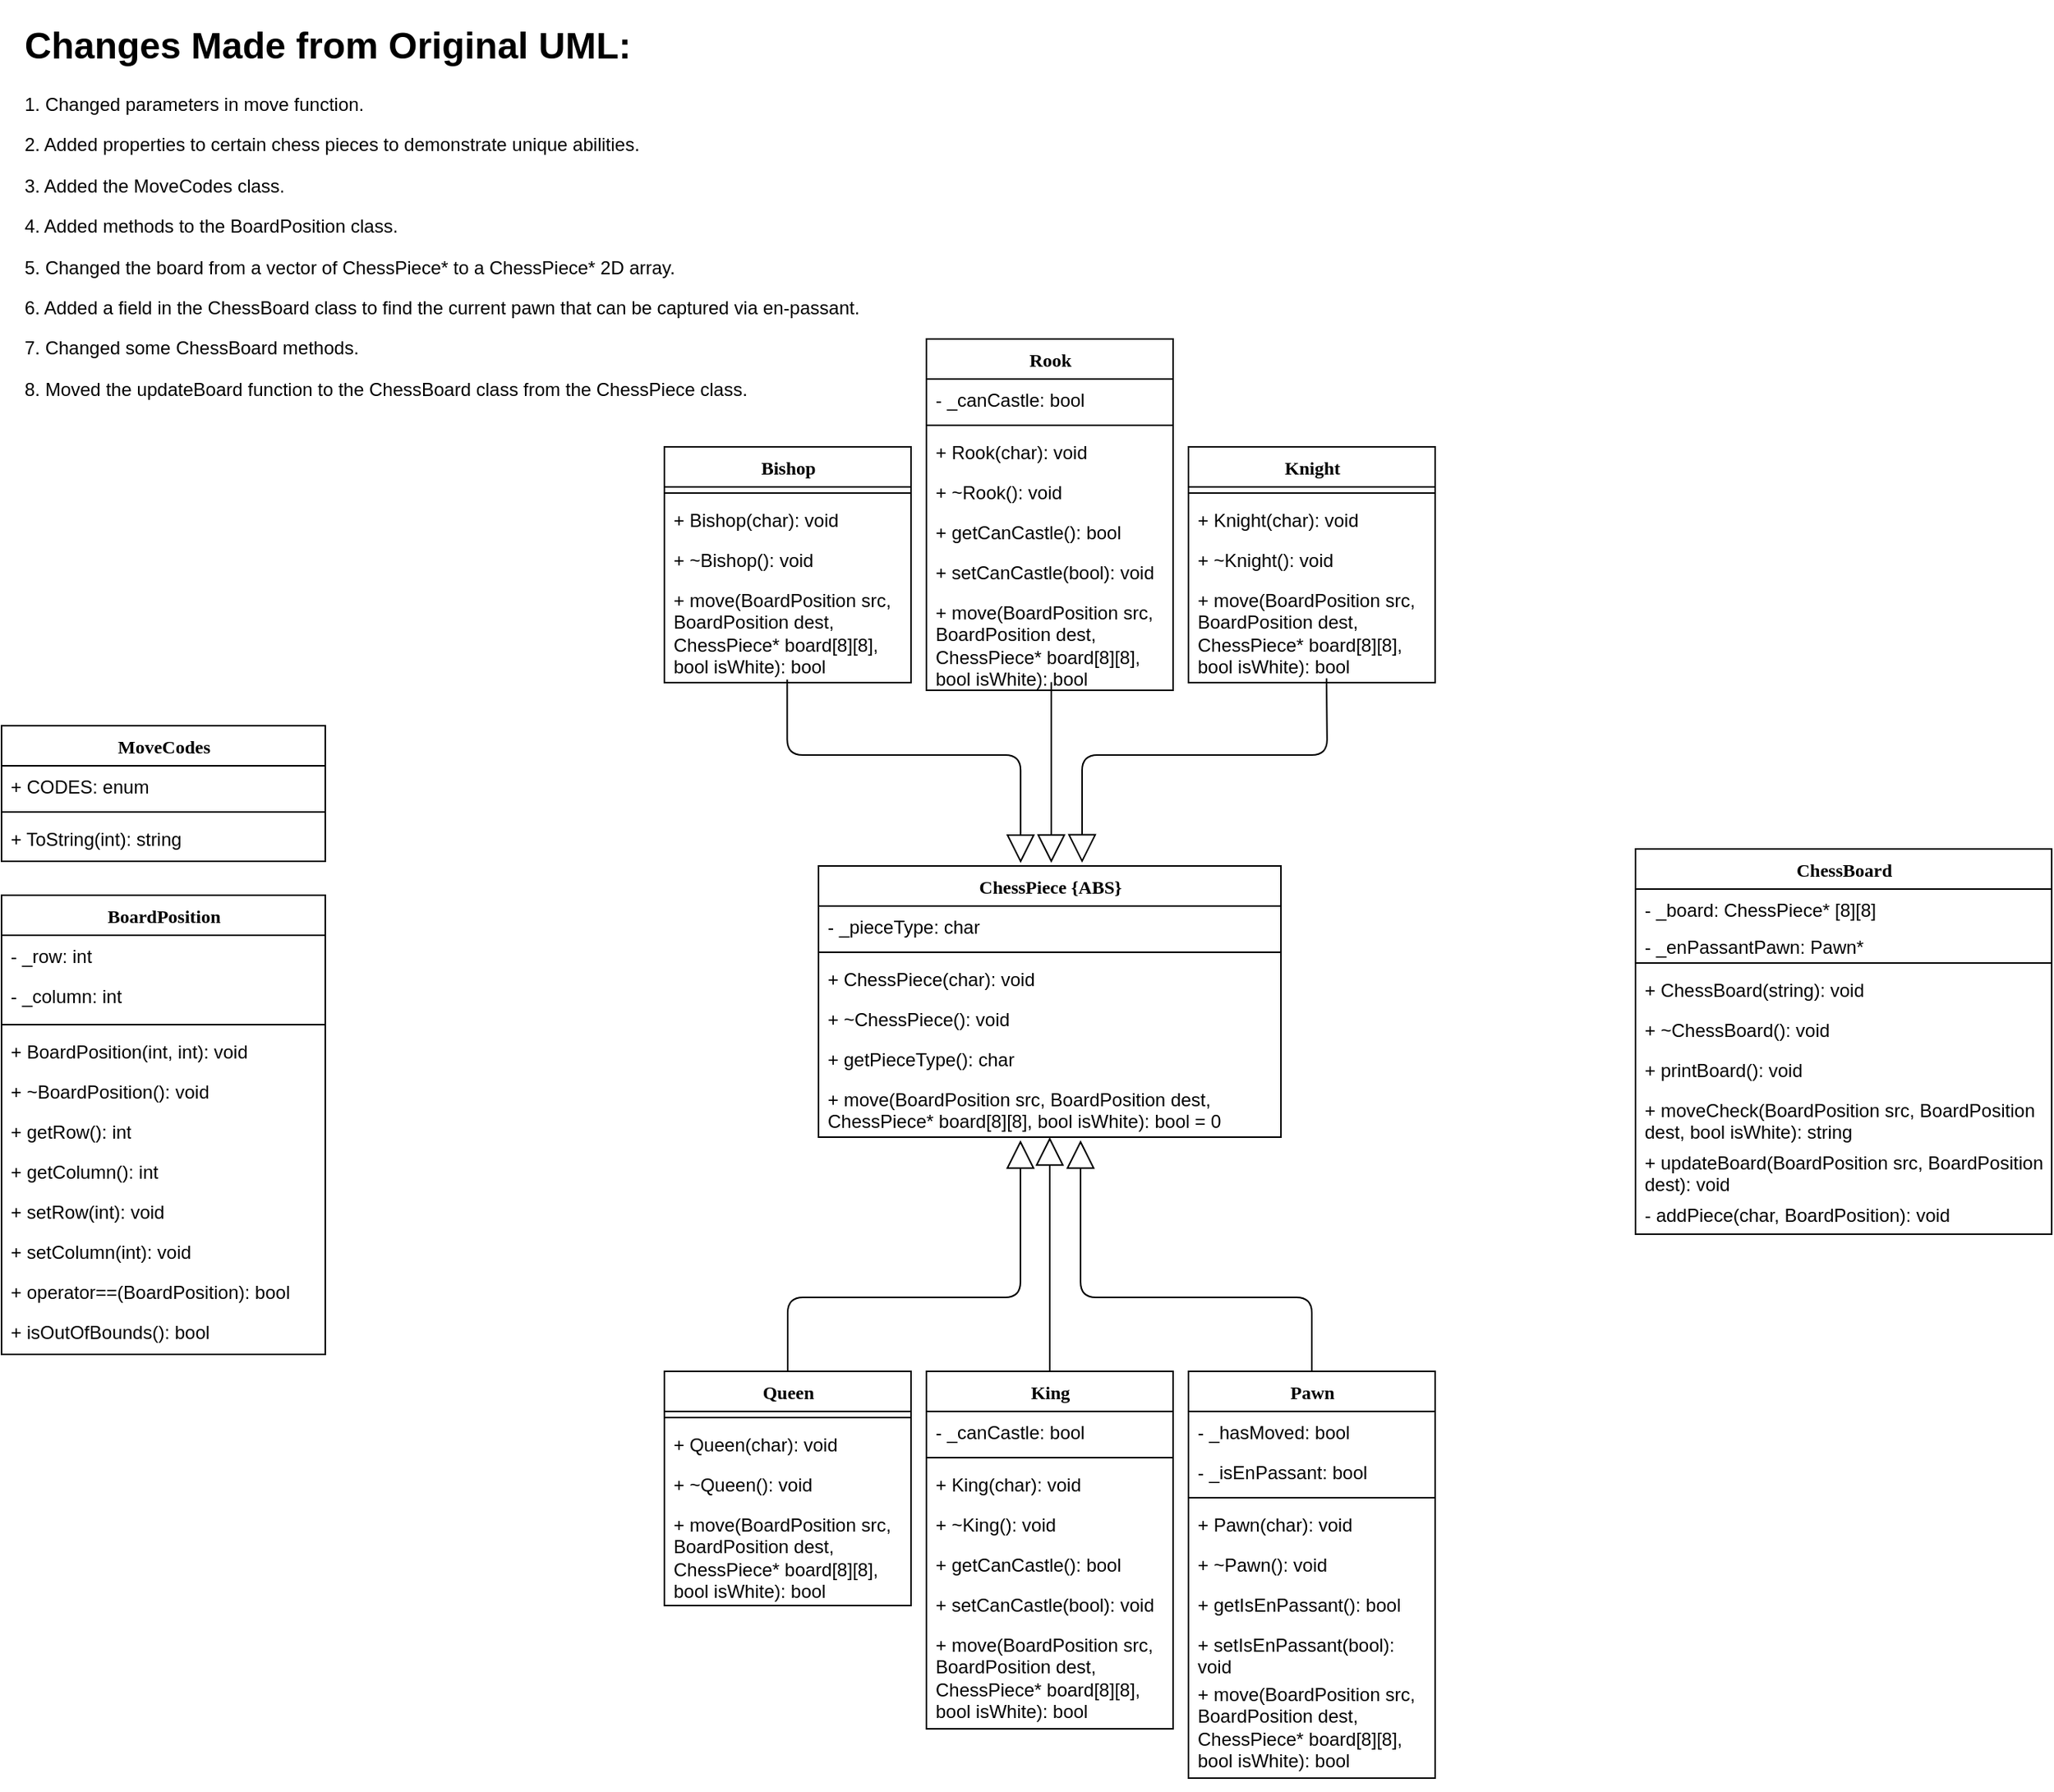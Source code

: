 <mxfile version="14.5.10" type="device"><diagram name="Page-1" id="9f46799a-70d6-7492-0946-bef42562c5a5"><mxGraphModel dx="868" dy="1332" grid="1" gridSize="10" guides="1" tooltips="1" connect="1" arrows="1" fold="1" page="1" pageScale="1" pageWidth="1400" pageHeight="850" background="#ffffff" math="0" shadow="0"><root><mxCell id="0"/><mxCell id="1" parent="0"/><mxCell id="78961159f06e98e8-30" value="ChessPiece {ABS}" style="swimlane;html=1;fontStyle=1;align=center;verticalAlign=top;childLayout=stackLayout;horizontal=1;startSize=26;horizontalStack=0;resizeParent=1;resizeLast=0;collapsible=1;marginBottom=0;swimlaneFillColor=#ffffff;rounded=0;shadow=0;comic=0;labelBackgroundColor=none;strokeWidth=1;fillColor=none;fontFamily=Verdana;fontSize=12" parent="1" vertex="1"><mxGeometry x="540" y="312" width="300" height="176" as="geometry"/></mxCell><mxCell id="78961159f06e98e8-31" value="- _pieceType: char" style="text;html=1;strokeColor=none;fillColor=none;align=left;verticalAlign=top;spacingLeft=4;spacingRight=4;whiteSpace=wrap;overflow=hidden;rotatable=0;points=[[0,0.5],[1,0.5]];portConstraint=eastwest;" parent="78961159f06e98e8-30" vertex="1"><mxGeometry y="26" width="300" height="26" as="geometry"/></mxCell><mxCell id="78961159f06e98e8-38" value="" style="line;html=1;strokeWidth=1;fillColor=none;align=left;verticalAlign=middle;spacingTop=-1;spacingLeft=3;spacingRight=3;rotatable=0;labelPosition=right;points=[];portConstraint=eastwest;" parent="78961159f06e98e8-30" vertex="1"><mxGeometry y="52" width="300" height="8" as="geometry"/></mxCell><mxCell id="FzhUKP2zedn-a3TM57t3-39" value="+ ChessPiece(char): void" style="text;html=1;strokeColor=none;fillColor=none;align=left;verticalAlign=top;spacingLeft=4;spacingRight=4;whiteSpace=wrap;overflow=hidden;rotatable=0;points=[[0,0.5],[1,0.5]];portConstraint=eastwest;" parent="78961159f06e98e8-30" vertex="1"><mxGeometry y="60" width="300" height="26" as="geometry"/></mxCell><mxCell id="ZWPPqYURbTws-N0WLMbg-17" value="+ ~ChessPiece(): void" style="text;html=1;strokeColor=none;fillColor=none;align=left;verticalAlign=top;spacingLeft=4;spacingRight=4;whiteSpace=wrap;overflow=hidden;rotatable=0;points=[[0,0.5],[1,0.5]];portConstraint=eastwest;" parent="78961159f06e98e8-30" vertex="1"><mxGeometry y="86" width="300" height="26" as="geometry"/></mxCell><mxCell id="FzhUKP2zedn-a3TM57t3-49" value="+ getPieceType(): char&lt;br&gt;" style="text;html=1;strokeColor=none;fillColor=none;align=left;verticalAlign=top;spacingLeft=4;spacingRight=4;whiteSpace=wrap;overflow=hidden;rotatable=0;points=[[0,0.5],[1,0.5]];portConstraint=eastwest;" parent="78961159f06e98e8-30" vertex="1"><mxGeometry y="112" width="300" height="26" as="geometry"/></mxCell><mxCell id="FzhUKP2zedn-a3TM57t3-51" value="+ move(BoardPosition src, BoardPosition dest, ChessPiece* board[8][8], bool isWhite): bool = 0" style="text;html=1;strokeColor=none;fillColor=none;align=left;verticalAlign=top;spacingLeft=4;spacingRight=4;whiteSpace=wrap;overflow=hidden;rotatable=0;points=[[0,0.5],[1,0.5]];portConstraint=eastwest;" parent="78961159f06e98e8-30" vertex="1"><mxGeometry y="138" width="300" height="38" as="geometry"/></mxCell><mxCell id="FzhUKP2zedn-a3TM57t3-2" value="ChessBoard" style="swimlane;html=1;fontStyle=1;align=center;verticalAlign=top;childLayout=stackLayout;horizontal=1;startSize=26;horizontalStack=0;resizeParent=1;resizeLast=0;collapsible=1;marginBottom=0;swimlaneFillColor=#ffffff;rounded=0;shadow=0;comic=0;labelBackgroundColor=none;strokeWidth=1;fillColor=none;fontFamily=Verdana;fontSize=12" parent="1" vertex="1"><mxGeometry x="1070" y="301" width="270" height="250" as="geometry"/></mxCell><mxCell id="FzhUKP2zedn-a3TM57t3-59" value="- _board: ChessPiece* [8][8]" style="text;html=1;strokeColor=none;fillColor=none;align=left;verticalAlign=top;spacingLeft=4;spacingRight=4;whiteSpace=wrap;overflow=hidden;rotatable=0;points=[[0,0.5],[1,0.5]];portConstraint=eastwest;" parent="FzhUKP2zedn-a3TM57t3-2" vertex="1"><mxGeometry y="26" width="270" height="24" as="geometry"/></mxCell><mxCell id="P4urYBzawaA_Rm8ZENzM-1" value="- _enPassantPawn: Pawn*" style="text;html=1;strokeColor=none;fillColor=none;align=left;verticalAlign=top;spacingLeft=4;spacingRight=4;whiteSpace=wrap;overflow=hidden;rotatable=0;points=[[0,0.5],[1,0.5]];portConstraint=eastwest;" parent="FzhUKP2zedn-a3TM57t3-2" vertex="1"><mxGeometry y="50" width="270" height="20" as="geometry"/></mxCell><mxCell id="FzhUKP2zedn-a3TM57t3-4" value="" style="line;html=1;strokeWidth=1;fillColor=none;align=left;verticalAlign=middle;spacingTop=-1;spacingLeft=3;spacingRight=3;rotatable=0;labelPosition=right;points=[];portConstraint=eastwest;" parent="FzhUKP2zedn-a3TM57t3-2" vertex="1"><mxGeometry y="70" width="270" height="8" as="geometry"/></mxCell><mxCell id="FzhUKP2zedn-a3TM57t3-52" value="+ ChessBoard(string): void" style="text;html=1;strokeColor=none;fillColor=none;align=left;verticalAlign=top;spacingLeft=4;spacingRight=4;whiteSpace=wrap;overflow=hidden;rotatable=0;points=[[0,0.5],[1,0.5]];portConstraint=eastwest;" parent="FzhUKP2zedn-a3TM57t3-2" vertex="1"><mxGeometry y="78" width="270" height="26" as="geometry"/></mxCell><mxCell id="ZWPPqYURbTws-N0WLMbg-30" value="+ ~ChessBoard(): void" style="text;html=1;strokeColor=none;fillColor=none;align=left;verticalAlign=top;spacingLeft=4;spacingRight=4;whiteSpace=wrap;overflow=hidden;rotatable=0;points=[[0,0.5],[1,0.5]];portConstraint=eastwest;" parent="FzhUKP2zedn-a3TM57t3-2" vertex="1"><mxGeometry y="104" width="270" height="26" as="geometry"/></mxCell><mxCell id="FzhUKP2zedn-a3TM57t3-48" value="+ printBoard(): void" style="text;html=1;strokeColor=none;fillColor=none;align=left;verticalAlign=top;spacingLeft=4;spacingRight=4;whiteSpace=wrap;overflow=hidden;rotatable=0;points=[[0,0.5],[1,0.5]];portConstraint=eastwest;" parent="FzhUKP2zedn-a3TM57t3-2" vertex="1"><mxGeometry y="130" width="270" height="26" as="geometry"/></mxCell><mxCell id="P4urYBzawaA_Rm8ZENzM-2" value="+ moveCheck(BoardPosition src, BoardPosition dest, bool isWhite): string" style="text;html=1;strokeColor=none;fillColor=none;align=left;verticalAlign=top;spacingLeft=4;spacingRight=4;whiteSpace=wrap;overflow=hidden;rotatable=0;points=[[0,0.5],[1,0.5]];portConstraint=eastwest;" parent="FzhUKP2zedn-a3TM57t3-2" vertex="1"><mxGeometry y="156" width="270" height="34" as="geometry"/></mxCell><mxCell id="ZWPPqYURbTws-N0WLMbg-31" value="+ updateBoard(BoardPosition src, BoardPosition dest): void" style="text;html=1;strokeColor=none;fillColor=none;align=left;verticalAlign=top;spacingLeft=4;spacingRight=4;whiteSpace=wrap;overflow=hidden;rotatable=0;points=[[0,0.5],[1,0.5]];portConstraint=eastwest;" parent="FzhUKP2zedn-a3TM57t3-2" vertex="1"><mxGeometry y="190" width="270" height="34" as="geometry"/></mxCell><mxCell id="FzhUKP2zedn-a3TM57t3-37" value="- addPiece(char, BoardPosition): void" style="text;html=1;strokeColor=none;fillColor=none;align=left;verticalAlign=top;spacingLeft=4;spacingRight=4;whiteSpace=wrap;overflow=hidden;rotatable=0;points=[[0,0.5],[1,0.5]];portConstraint=eastwest;" parent="FzhUKP2zedn-a3TM57t3-2" vertex="1"><mxGeometry y="224" width="270" height="26" as="geometry"/></mxCell><mxCell id="FzhUKP2zedn-a3TM57t3-19" value="Bishop" style="swimlane;html=1;fontStyle=1;align=center;verticalAlign=top;childLayout=stackLayout;horizontal=1;startSize=26;horizontalStack=0;resizeParent=1;resizeLast=0;collapsible=1;marginBottom=0;swimlaneFillColor=#ffffff;rounded=0;shadow=0;comic=0;labelBackgroundColor=none;strokeWidth=1;fillColor=none;fontFamily=Verdana;fontSize=12" parent="1" vertex="1"><mxGeometry x="440" y="40" width="160" height="153" as="geometry"/></mxCell><mxCell id="FzhUKP2zedn-a3TM57t3-21" value="" style="line;html=1;strokeWidth=1;fillColor=none;align=left;verticalAlign=middle;spacingTop=-1;spacingLeft=3;spacingRight=3;rotatable=0;labelPosition=right;points=[];portConstraint=eastwest;" parent="FzhUKP2zedn-a3TM57t3-19" vertex="1"><mxGeometry y="26" width="160" height="8" as="geometry"/></mxCell><mxCell id="FzhUKP2zedn-a3TM57t3-57" value="+ Bishop(char): void" style="text;html=1;strokeColor=none;fillColor=none;align=left;verticalAlign=top;spacingLeft=4;spacingRight=4;whiteSpace=wrap;overflow=hidden;rotatable=0;points=[[0,0.5],[1,0.5]];portConstraint=eastwest;" parent="FzhUKP2zedn-a3TM57t3-19" vertex="1"><mxGeometry y="34" width="160" height="26" as="geometry"/></mxCell><mxCell id="FzhUKP2zedn-a3TM57t3-58" value="+ ~Bishop(): void" style="text;html=1;strokeColor=none;fillColor=none;align=left;verticalAlign=top;spacingLeft=4;spacingRight=4;whiteSpace=wrap;overflow=hidden;rotatable=0;points=[[0,0.5],[1,0.5]];portConstraint=eastwest;" parent="FzhUKP2zedn-a3TM57t3-19" vertex="1"><mxGeometry y="60" width="160" height="26" as="geometry"/></mxCell><mxCell id="FzhUKP2zedn-a3TM57t3-53" value="+ move(BoardPosition src, BoardPosition dest, ChessPiece* board[8][8], bool isWhite): bool" style="text;html=1;strokeColor=none;fillColor=none;align=left;verticalAlign=top;spacingLeft=4;spacingRight=4;whiteSpace=wrap;overflow=hidden;rotatable=0;points=[[0,0.5],[1,0.5]];portConstraint=eastwest;" parent="FzhUKP2zedn-a3TM57t3-19" vertex="1"><mxGeometry y="86" width="160" height="64" as="geometry"/></mxCell><mxCell id="FzhUKP2zedn-a3TM57t3-24" value="Rook" style="swimlane;html=1;fontStyle=1;align=center;verticalAlign=top;childLayout=stackLayout;horizontal=1;startSize=26;horizontalStack=0;resizeParent=1;resizeLast=0;collapsible=1;marginBottom=0;swimlaneFillColor=#ffffff;rounded=0;shadow=0;comic=0;labelBackgroundColor=none;strokeWidth=1;fillColor=none;fontFamily=Verdana;fontSize=12" parent="1" vertex="1"><mxGeometry x="610" y="-30" width="160" height="228" as="geometry"/></mxCell><mxCell id="ZWPPqYURbTws-N0WLMbg-6" value="- _canCastle: bool" style="text;html=1;strokeColor=none;fillColor=none;align=left;verticalAlign=top;spacingLeft=4;spacingRight=4;whiteSpace=wrap;overflow=hidden;rotatable=0;points=[[0,0.5],[1,0.5]];portConstraint=eastwest;" parent="FzhUKP2zedn-a3TM57t3-24" vertex="1"><mxGeometry y="26" width="160" height="26" as="geometry"/></mxCell><mxCell id="FzhUKP2zedn-a3TM57t3-26" value="" style="line;html=1;strokeWidth=1;fillColor=none;align=left;verticalAlign=middle;spacingTop=-1;spacingLeft=3;spacingRight=3;rotatable=0;labelPosition=right;points=[];portConstraint=eastwest;" parent="FzhUKP2zedn-a3TM57t3-24" vertex="1"><mxGeometry y="52" width="160" height="8" as="geometry"/></mxCell><mxCell id="FzhUKP2zedn-a3TM57t3-60" value="+ Rook(char): void" style="text;html=1;strokeColor=none;fillColor=none;align=left;verticalAlign=top;spacingLeft=4;spacingRight=4;whiteSpace=wrap;overflow=hidden;rotatable=0;points=[[0,0.5],[1,0.5]];portConstraint=eastwest;" parent="FzhUKP2zedn-a3TM57t3-24" vertex="1"><mxGeometry y="60" width="160" height="26" as="geometry"/></mxCell><mxCell id="FzhUKP2zedn-a3TM57t3-61" value="+ ~Rook(): void" style="text;html=1;strokeColor=none;fillColor=none;align=left;verticalAlign=top;spacingLeft=4;spacingRight=4;whiteSpace=wrap;overflow=hidden;rotatable=0;points=[[0,0.5],[1,0.5]];portConstraint=eastwest;" parent="FzhUKP2zedn-a3TM57t3-24" vertex="1"><mxGeometry y="86" width="160" height="26" as="geometry"/></mxCell><mxCell id="ZWPPqYURbTws-N0WLMbg-4" value="+ getCanCastle(): bool" style="text;html=1;strokeColor=none;fillColor=none;align=left;verticalAlign=top;spacingLeft=4;spacingRight=4;whiteSpace=wrap;overflow=hidden;rotatable=0;points=[[0,0.5],[1,0.5]];portConstraint=eastwest;" parent="FzhUKP2zedn-a3TM57t3-24" vertex="1"><mxGeometry y="112" width="160" height="26" as="geometry"/></mxCell><mxCell id="ZWPPqYURbTws-N0WLMbg-5" value="+ setCanCastle(bool): void" style="text;html=1;strokeColor=none;fillColor=none;align=left;verticalAlign=top;spacingLeft=4;spacingRight=4;whiteSpace=wrap;overflow=hidden;rotatable=0;points=[[0,0.5],[1,0.5]];portConstraint=eastwest;" parent="FzhUKP2zedn-a3TM57t3-24" vertex="1"><mxGeometry y="138" width="160" height="26" as="geometry"/></mxCell><mxCell id="FzhUKP2zedn-a3TM57t3-27" value="+ move(BoardPosition src, BoardPosition dest, ChessPiece* board[8][8], bool isWhite): bool" style="text;html=1;strokeColor=none;fillColor=none;align=left;verticalAlign=top;spacingLeft=4;spacingRight=4;whiteSpace=wrap;overflow=hidden;rotatable=0;points=[[0,0.5],[1,0.5]];portConstraint=eastwest;" parent="FzhUKP2zedn-a3TM57t3-24" vertex="1"><mxGeometry y="164" width="160" height="64" as="geometry"/></mxCell><mxCell id="FzhUKP2zedn-a3TM57t3-30" value="Knight" style="swimlane;html=1;fontStyle=1;align=center;verticalAlign=top;childLayout=stackLayout;horizontal=1;startSize=26;horizontalStack=0;resizeParent=1;resizeLast=0;collapsible=1;marginBottom=0;swimlaneFillColor=#ffffff;rounded=0;shadow=0;comic=0;labelBackgroundColor=none;strokeWidth=1;fillColor=none;fontFamily=Verdana;fontSize=12" parent="1" vertex="1"><mxGeometry x="780" y="40" width="160" height="153" as="geometry"/></mxCell><mxCell id="FzhUKP2zedn-a3TM57t3-32" value="" style="line;html=1;strokeWidth=1;fillColor=none;align=left;verticalAlign=middle;spacingTop=-1;spacingLeft=3;spacingRight=3;rotatable=0;labelPosition=right;points=[];portConstraint=eastwest;" parent="FzhUKP2zedn-a3TM57t3-30" vertex="1"><mxGeometry y="26" width="160" height="8" as="geometry"/></mxCell><mxCell id="FzhUKP2zedn-a3TM57t3-63" value="+ Knight(char): void" style="text;html=1;strokeColor=none;fillColor=none;align=left;verticalAlign=top;spacingLeft=4;spacingRight=4;whiteSpace=wrap;overflow=hidden;rotatable=0;points=[[0,0.5],[1,0.5]];portConstraint=eastwest;" parent="FzhUKP2zedn-a3TM57t3-30" vertex="1"><mxGeometry y="34" width="160" height="26" as="geometry"/></mxCell><mxCell id="FzhUKP2zedn-a3TM57t3-62" value="+ ~Knight(): void" style="text;html=1;strokeColor=none;fillColor=none;align=left;verticalAlign=top;spacingLeft=4;spacingRight=4;whiteSpace=wrap;overflow=hidden;rotatable=0;points=[[0,0.5],[1,0.5]];portConstraint=eastwest;" parent="FzhUKP2zedn-a3TM57t3-30" vertex="1"><mxGeometry y="60" width="160" height="26" as="geometry"/></mxCell><mxCell id="FzhUKP2zedn-a3TM57t3-54" value="+ move(BoardPosition src, BoardPosition dest, ChessPiece* board[8][8], bool isWhite): bool" style="text;html=1;strokeColor=none;fillColor=none;align=left;verticalAlign=top;spacingLeft=4;spacingRight=4;whiteSpace=wrap;overflow=hidden;rotatable=0;points=[[0,0.5],[1,0.5]];portConstraint=eastwest;" parent="FzhUKP2zedn-a3TM57t3-30" vertex="1"><mxGeometry y="86" width="160" height="64" as="geometry"/></mxCell><mxCell id="FzhUKP2zedn-a3TM57t3-41" value="" style="group" parent="1" vertex="1" connectable="0"><mxGeometry x="440" y="592" width="500" height="320" as="geometry"/></mxCell><mxCell id="78961159f06e98e8-82" value="King" style="swimlane;html=1;fontStyle=1;align=center;verticalAlign=top;childLayout=stackLayout;horizontal=1;startSize=26;horizontalStack=0;resizeParent=1;resizeLast=0;collapsible=1;marginBottom=0;swimlaneFillColor=#ffffff;rounded=0;shadow=0;comic=0;labelBackgroundColor=none;strokeWidth=1;fillColor=none;fontFamily=Verdana;fontSize=12" parent="FzhUKP2zedn-a3TM57t3-41" vertex="1"><mxGeometry x="170" y="48" width="160" height="232" as="geometry"/></mxCell><mxCell id="ZWPPqYURbTws-N0WLMbg-1" value="- _canCastle: bool" style="text;html=1;strokeColor=none;fillColor=none;align=left;verticalAlign=top;spacingLeft=4;spacingRight=4;whiteSpace=wrap;overflow=hidden;rotatable=0;points=[[0,0.5],[1,0.5]];portConstraint=eastwest;" parent="78961159f06e98e8-82" vertex="1"><mxGeometry y="26" width="160" height="26" as="geometry"/></mxCell><mxCell id="78961159f06e98e8-90" value="" style="line;html=1;strokeWidth=1;fillColor=none;align=left;verticalAlign=middle;spacingTop=-1;spacingLeft=3;spacingRight=3;rotatable=0;labelPosition=right;points=[];portConstraint=eastwest;" parent="78961159f06e98e8-82" vertex="1"><mxGeometry y="52" width="160" height="8" as="geometry"/></mxCell><mxCell id="FzhUKP2zedn-a3TM57t3-66" value="+ King(char): void" style="text;html=1;strokeColor=none;fillColor=none;align=left;verticalAlign=top;spacingLeft=4;spacingRight=4;whiteSpace=wrap;overflow=hidden;rotatable=0;points=[[0,0.5],[1,0.5]];portConstraint=eastwest;" parent="78961159f06e98e8-82" vertex="1"><mxGeometry y="60" width="160" height="26" as="geometry"/></mxCell><mxCell id="FzhUKP2zedn-a3TM57t3-67" value="+ ~King(): void" style="text;html=1;strokeColor=none;fillColor=none;align=left;verticalAlign=top;spacingLeft=4;spacingRight=4;whiteSpace=wrap;overflow=hidden;rotatable=0;points=[[0,0.5],[1,0.5]];portConstraint=eastwest;" parent="78961159f06e98e8-82" vertex="1"><mxGeometry y="86" width="160" height="26" as="geometry"/></mxCell><mxCell id="ZWPPqYURbTws-N0WLMbg-2" value="+ getCanCastle(): bool" style="text;html=1;strokeColor=none;fillColor=none;align=left;verticalAlign=top;spacingLeft=4;spacingRight=4;whiteSpace=wrap;overflow=hidden;rotatable=0;points=[[0,0.5],[1,0.5]];portConstraint=eastwest;" parent="78961159f06e98e8-82" vertex="1"><mxGeometry y="112" width="160" height="26" as="geometry"/></mxCell><mxCell id="ZWPPqYURbTws-N0WLMbg-3" value="+ setCanCastle(bool): void" style="text;html=1;strokeColor=none;fillColor=none;align=left;verticalAlign=top;spacingLeft=4;spacingRight=4;whiteSpace=wrap;overflow=hidden;rotatable=0;points=[[0,0.5],[1,0.5]];portConstraint=eastwest;" parent="78961159f06e98e8-82" vertex="1"><mxGeometry y="138" width="160" height="26" as="geometry"/></mxCell><mxCell id="78961159f06e98e8-91" value="+ move(BoardPosition src, BoardPosition dest, ChessPiece* board[8][8], bool isWhite): bool" style="text;html=1;strokeColor=none;fillColor=none;align=left;verticalAlign=top;spacingLeft=4;spacingRight=4;whiteSpace=wrap;overflow=hidden;rotatable=0;points=[[0,0.5],[1,0.5]];portConstraint=eastwest;" parent="78961159f06e98e8-82" vertex="1"><mxGeometry y="164" width="160" height="64" as="geometry"/></mxCell><mxCell id="FzhUKP2zedn-a3TM57t3-7" value="Pawn" style="swimlane;html=1;fontStyle=1;align=center;verticalAlign=top;childLayout=stackLayout;horizontal=1;startSize=26;horizontalStack=0;resizeParent=1;resizeLast=0;collapsible=1;marginBottom=0;swimlaneFillColor=#ffffff;rounded=0;shadow=0;comic=0;labelBackgroundColor=none;strokeWidth=1;fillColor=none;fontFamily=Verdana;fontSize=12" parent="FzhUKP2zedn-a3TM57t3-41" vertex="1"><mxGeometry x="340" y="48" width="160" height="264" as="geometry"/></mxCell><mxCell id="FzhUKP2zedn-a3TM57t3-8" value="- _hasMoved: bool" style="text;html=1;strokeColor=none;fillColor=none;align=left;verticalAlign=top;spacingLeft=4;spacingRight=4;whiteSpace=wrap;overflow=hidden;rotatable=0;points=[[0,0.5],[1,0.5]];portConstraint=eastwest;" parent="FzhUKP2zedn-a3TM57t3-7" vertex="1"><mxGeometry y="26" width="160" height="26" as="geometry"/></mxCell><mxCell id="ZWPPqYURbTws-N0WLMbg-10" value="- _isEnPassant: bool" style="text;html=1;strokeColor=none;fillColor=none;align=left;verticalAlign=top;spacingLeft=4;spacingRight=4;whiteSpace=wrap;overflow=hidden;rotatable=0;points=[[0,0.5],[1,0.5]];portConstraint=eastwest;" parent="FzhUKP2zedn-a3TM57t3-7" vertex="1"><mxGeometry y="52" width="160" height="26" as="geometry"/></mxCell><mxCell id="FzhUKP2zedn-a3TM57t3-9" value="" style="line;html=1;strokeWidth=1;fillColor=none;align=left;verticalAlign=middle;spacingTop=-1;spacingLeft=3;spacingRight=3;rotatable=0;labelPosition=right;points=[];portConstraint=eastwest;" parent="FzhUKP2zedn-a3TM57t3-7" vertex="1"><mxGeometry y="78" width="160" height="8" as="geometry"/></mxCell><mxCell id="FzhUKP2zedn-a3TM57t3-10" value="+ Pawn(char): void" style="text;html=1;strokeColor=none;fillColor=none;align=left;verticalAlign=top;spacingLeft=4;spacingRight=4;whiteSpace=wrap;overflow=hidden;rotatable=0;points=[[0,0.5],[1,0.5]];portConstraint=eastwest;" parent="FzhUKP2zedn-a3TM57t3-7" vertex="1"><mxGeometry y="86" width="160" height="26" as="geometry"/></mxCell><mxCell id="FzhUKP2zedn-a3TM57t3-69" value="+ ~Pawn(): void" style="text;html=1;strokeColor=none;fillColor=none;align=left;verticalAlign=top;spacingLeft=4;spacingRight=4;whiteSpace=wrap;overflow=hidden;rotatable=0;points=[[0,0.5],[1,0.5]];portConstraint=eastwest;" parent="FzhUKP2zedn-a3TM57t3-7" vertex="1"><mxGeometry y="112" width="160" height="26" as="geometry"/></mxCell><mxCell id="ZWPPqYURbTws-N0WLMbg-7" value="+ getIsEnPassant(): bool" style="text;html=1;strokeColor=none;fillColor=none;align=left;verticalAlign=top;spacingLeft=4;spacingRight=4;whiteSpace=wrap;overflow=hidden;rotatable=0;points=[[0,0.5],[1,0.5]];portConstraint=eastwest;" parent="FzhUKP2zedn-a3TM57t3-7" vertex="1"><mxGeometry y="138" width="160" height="26" as="geometry"/></mxCell><mxCell id="ZWPPqYURbTws-N0WLMbg-8" value="+ setIsEnPassant(bool): void" style="text;html=1;strokeColor=none;fillColor=none;align=left;verticalAlign=top;spacingLeft=4;spacingRight=4;whiteSpace=wrap;overflow=hidden;rotatable=0;points=[[0,0.5],[1,0.5]];portConstraint=eastwest;" parent="FzhUKP2zedn-a3TM57t3-7" vertex="1"><mxGeometry y="164" width="160" height="32" as="geometry"/></mxCell><mxCell id="FzhUKP2zedn-a3TM57t3-70" value="+ move(BoardPosition src, BoardPosition dest, ChessPiece* board[8][8], bool isWhite): bool" style="text;html=1;strokeColor=none;fillColor=none;align=left;verticalAlign=top;spacingLeft=4;spacingRight=4;whiteSpace=wrap;overflow=hidden;rotatable=0;points=[[0,0.5],[1,0.5]];portConstraint=eastwest;" parent="FzhUKP2zedn-a3TM57t3-7" vertex="1"><mxGeometry y="196" width="160" height="68" as="geometry"/></mxCell><mxCell id="FzhUKP2zedn-a3TM57t3-13" value="Queen" style="swimlane;html=1;fontStyle=1;align=center;verticalAlign=top;childLayout=stackLayout;horizontal=1;startSize=26;horizontalStack=0;resizeParent=1;resizeLast=0;collapsible=1;marginBottom=0;swimlaneFillColor=#ffffff;rounded=0;shadow=0;comic=0;labelBackgroundColor=none;strokeWidth=1;fillColor=none;fontFamily=Verdana;fontSize=12" parent="FzhUKP2zedn-a3TM57t3-41" vertex="1"><mxGeometry y="48" width="160" height="152" as="geometry"/></mxCell><mxCell id="FzhUKP2zedn-a3TM57t3-15" value="" style="line;html=1;strokeWidth=1;fillColor=none;align=left;verticalAlign=middle;spacingTop=-1;spacingLeft=3;spacingRight=3;rotatable=0;labelPosition=right;points=[];portConstraint=eastwest;" parent="FzhUKP2zedn-a3TM57t3-13" vertex="1"><mxGeometry y="26" width="160" height="8" as="geometry"/></mxCell><mxCell id="FzhUKP2zedn-a3TM57t3-64" value="+ Queen(char): void" style="text;html=1;strokeColor=none;fillColor=none;align=left;verticalAlign=top;spacingLeft=4;spacingRight=4;whiteSpace=wrap;overflow=hidden;rotatable=0;points=[[0,0.5],[1,0.5]];portConstraint=eastwest;" parent="FzhUKP2zedn-a3TM57t3-13" vertex="1"><mxGeometry y="34" width="160" height="26" as="geometry"/></mxCell><mxCell id="FzhUKP2zedn-a3TM57t3-65" value="+ ~Queen(): void" style="text;html=1;strokeColor=none;fillColor=none;align=left;verticalAlign=top;spacingLeft=4;spacingRight=4;whiteSpace=wrap;overflow=hidden;rotatable=0;points=[[0,0.5],[1,0.5]];portConstraint=eastwest;" parent="FzhUKP2zedn-a3TM57t3-13" vertex="1"><mxGeometry y="60" width="160" height="26" as="geometry"/></mxCell><mxCell id="FzhUKP2zedn-a3TM57t3-55" value="+ move(BoardPosition src, BoardPosition dest, ChessPiece* board[8][8], bool isWhite): bool" style="text;html=1;strokeColor=none;fillColor=none;align=left;verticalAlign=top;spacingLeft=4;spacingRight=4;whiteSpace=wrap;overflow=hidden;rotatable=0;points=[[0,0.5],[1,0.5]];portConstraint=eastwest;" parent="FzhUKP2zedn-a3TM57t3-13" vertex="1"><mxGeometry y="86" width="160" height="64" as="geometry"/></mxCell><mxCell id="FzhUKP2zedn-a3TM57t3-72" value="BoardPosition" style="swimlane;html=1;fontStyle=1;align=center;verticalAlign=top;childLayout=stackLayout;horizontal=1;startSize=26;horizontalStack=0;resizeParent=1;resizeLast=0;collapsible=1;marginBottom=0;swimlaneFillColor=#ffffff;rounded=0;shadow=0;comic=0;labelBackgroundColor=none;strokeWidth=1;fillColor=none;fontFamily=Verdana;fontSize=12" parent="1" vertex="1"><mxGeometry x="10" y="331" width="210" height="298" as="geometry"/></mxCell><mxCell id="FzhUKP2zedn-a3TM57t3-73" value="- _row: int" style="text;html=1;strokeColor=none;fillColor=none;align=left;verticalAlign=top;spacingLeft=4;spacingRight=4;whiteSpace=wrap;overflow=hidden;rotatable=0;points=[[0,0.5],[1,0.5]];portConstraint=eastwest;" parent="FzhUKP2zedn-a3TM57t3-72" vertex="1"><mxGeometry y="26" width="210" height="26" as="geometry"/></mxCell><mxCell id="FzhUKP2zedn-a3TM57t3-74" value="- _column: int" style="text;html=1;strokeColor=none;fillColor=none;align=left;verticalAlign=top;spacingLeft=4;spacingRight=4;whiteSpace=wrap;overflow=hidden;rotatable=0;points=[[0,0.5],[1,0.5]];portConstraint=eastwest;" parent="FzhUKP2zedn-a3TM57t3-72" vertex="1"><mxGeometry y="52" width="210" height="28" as="geometry"/></mxCell><mxCell id="FzhUKP2zedn-a3TM57t3-75" value="" style="line;html=1;strokeWidth=1;fillColor=none;align=left;verticalAlign=middle;spacingTop=-1;spacingLeft=3;spacingRight=3;rotatable=0;labelPosition=right;points=[];portConstraint=eastwest;" parent="FzhUKP2zedn-a3TM57t3-72" vertex="1"><mxGeometry y="80" width="210" height="8" as="geometry"/></mxCell><mxCell id="FzhUKP2zedn-a3TM57t3-76" value="+ BoardPosition(int, int): void" style="text;html=1;strokeColor=none;fillColor=none;align=left;verticalAlign=top;spacingLeft=4;spacingRight=4;whiteSpace=wrap;overflow=hidden;rotatable=0;points=[[0,0.5],[1,0.5]];portConstraint=eastwest;" parent="FzhUKP2zedn-a3TM57t3-72" vertex="1"><mxGeometry y="88" width="210" height="26" as="geometry"/></mxCell><mxCell id="FzhUKP2zedn-a3TM57t3-80" value="+ ~BoardPosition(): void" style="text;html=1;strokeColor=none;fillColor=none;align=left;verticalAlign=top;spacingLeft=4;spacingRight=4;whiteSpace=wrap;overflow=hidden;rotatable=0;points=[[0,0.5],[1,0.5]];portConstraint=eastwest;" parent="FzhUKP2zedn-a3TM57t3-72" vertex="1"><mxGeometry y="114" width="210" height="26" as="geometry"/></mxCell><mxCell id="ZWPPqYURbTws-N0WLMbg-11" value="+ getRow(): int" style="text;html=1;strokeColor=none;fillColor=none;align=left;verticalAlign=top;spacingLeft=4;spacingRight=4;whiteSpace=wrap;overflow=hidden;rotatable=0;points=[[0,0.5],[1,0.5]];portConstraint=eastwest;" parent="FzhUKP2zedn-a3TM57t3-72" vertex="1"><mxGeometry y="140" width="210" height="26" as="geometry"/></mxCell><mxCell id="ZWPPqYURbTws-N0WLMbg-12" value="+ getColumn(): int" style="text;html=1;strokeColor=none;fillColor=none;align=left;verticalAlign=top;spacingLeft=4;spacingRight=4;whiteSpace=wrap;overflow=hidden;rotatable=0;points=[[0,0.5],[1,0.5]];portConstraint=eastwest;" parent="FzhUKP2zedn-a3TM57t3-72" vertex="1"><mxGeometry y="166" width="210" height="26" as="geometry"/></mxCell><mxCell id="ZWPPqYURbTws-N0WLMbg-13" value="+ setRow(int): void" style="text;html=1;strokeColor=none;fillColor=none;align=left;verticalAlign=top;spacingLeft=4;spacingRight=4;whiteSpace=wrap;overflow=hidden;rotatable=0;points=[[0,0.5],[1,0.5]];portConstraint=eastwest;" parent="FzhUKP2zedn-a3TM57t3-72" vertex="1"><mxGeometry y="192" width="210" height="26" as="geometry"/></mxCell><mxCell id="ZWPPqYURbTws-N0WLMbg-14" value="+ setColumn(int): void" style="text;html=1;strokeColor=none;fillColor=none;align=left;verticalAlign=top;spacingLeft=4;spacingRight=4;whiteSpace=wrap;overflow=hidden;rotatable=0;points=[[0,0.5],[1,0.5]];portConstraint=eastwest;" parent="FzhUKP2zedn-a3TM57t3-72" vertex="1"><mxGeometry y="218" width="210" height="26" as="geometry"/></mxCell><mxCell id="ZWPPqYURbTws-N0WLMbg-15" value="+ operator==(BoardPosition): bool" style="text;html=1;strokeColor=none;fillColor=none;align=left;verticalAlign=top;spacingLeft=4;spacingRight=4;whiteSpace=wrap;overflow=hidden;rotatable=0;points=[[0,0.5],[1,0.5]];portConstraint=eastwest;" parent="FzhUKP2zedn-a3TM57t3-72" vertex="1"><mxGeometry y="244" width="210" height="26" as="geometry"/></mxCell><mxCell id="ZWPPqYURbTws-N0WLMbg-16" value="+ isOutOfBounds(): bool" style="text;html=1;strokeColor=none;fillColor=none;align=left;verticalAlign=top;spacingLeft=4;spacingRight=4;whiteSpace=wrap;overflow=hidden;rotatable=0;points=[[0,0.5],[1,0.5]];portConstraint=eastwest;" parent="FzhUKP2zedn-a3TM57t3-72" vertex="1"><mxGeometry y="270" width="210" height="26" as="geometry"/></mxCell><mxCell id="FzhUKP2zedn-a3TM57t3-18" style="edgeStyle=orthogonalEdgeStyle;html=1;labelBackgroundColor=none;startFill=0;startSize=8;endArrow=block;endFill=0;endSize=16;fontFamily=Verdana;fontSize=12;exitX=0.5;exitY=0;exitDx=0;exitDy=0;" parent="1" source="FzhUKP2zedn-a3TM57t3-13" edge="1"><mxGeometry relative="1" as="geometry"><Array as="points"><mxPoint x="520" y="592"/><mxPoint x="671" y="592"/></Array><mxPoint x="530" y="624" as="sourcePoint"/><mxPoint x="671" y="490" as="targetPoint"/></mxGeometry></mxCell><mxCell id="FzhUKP2zedn-a3TM57t3-12" style="edgeStyle=orthogonalEdgeStyle;html=1;labelBackgroundColor=none;startFill=0;startSize=8;endArrow=block;endFill=0;endSize=16;fontFamily=Verdana;fontSize=12;exitX=0.5;exitY=0;exitDx=0;exitDy=0;" parent="1" source="FzhUKP2zedn-a3TM57t3-7" edge="1"><mxGeometry relative="1" as="geometry"><Array as="points"><mxPoint x="860" y="592"/><mxPoint x="710" y="592"/></Array><mxPoint x="860" y="634" as="sourcePoint"/><mxPoint x="710" y="490" as="targetPoint"/></mxGeometry></mxCell><mxCell id="FzhUKP2zedn-a3TM57t3-87" style="edgeStyle=orthogonalEdgeStyle;html=1;labelBackgroundColor=none;startFill=0;startSize=8;endArrow=block;endFill=0;endSize=16;fontFamily=Verdana;fontSize=12;exitX=0.498;exitY=1.015;exitDx=0;exitDy=0;entryX=0.437;entryY=-0.011;entryDx=0;entryDy=0;entryPerimeter=0;exitPerimeter=0;" parent="1" source="FzhUKP2zedn-a3TM57t3-53" target="78961159f06e98e8-30" edge="1"><mxGeometry relative="1" as="geometry"><Array as="points"><mxPoint x="520" y="240"/><mxPoint x="671" y="240"/></Array><mxPoint x="520" y="329.6" as="sourcePoint"/><mxPoint x="671.1" y="193.004" as="targetPoint"/></mxGeometry></mxCell><mxCell id="FzhUKP2zedn-a3TM57t3-95" style="edgeStyle=orthogonalEdgeStyle;html=1;labelBackgroundColor=none;startFill=0;startSize=8;endArrow=block;endFill=0;endSize=16;fontFamily=Verdana;fontSize=12;" parent="1" edge="1"><mxGeometry relative="1" as="geometry"><Array as="points"><mxPoint x="691" y="190"/><mxPoint x="691" y="190"/></Array><mxPoint x="691" y="199" as="sourcePoint"/><mxPoint x="691" y="310" as="targetPoint"/></mxGeometry></mxCell><mxCell id="FzhUKP2zedn-a3TM57t3-97" style="edgeStyle=orthogonalEdgeStyle;html=1;labelBackgroundColor=none;startFill=0;startSize=8;endArrow=block;endFill=0;endSize=16;fontFamily=Verdana;fontSize=12;exitX=0.5;exitY=0;exitDx=0;exitDy=0;entryX=0.5;entryY=1;entryDx=0;entryDy=0;" parent="1" source="78961159f06e98e8-82" target="78961159f06e98e8-30" edge="1"><mxGeometry relative="1" as="geometry"><Array as="points"/><mxPoint x="689.62" y="616" as="sourcePoint"/><mxPoint x="689.5" y="480" as="targetPoint"/></mxGeometry></mxCell><mxCell id="FzhUKP2zedn-a3TM57t3-98" style="edgeStyle=orthogonalEdgeStyle;html=1;labelBackgroundColor=none;startFill=0;startSize=8;endArrow=block;endFill=0;endSize=16;fontFamily=Verdana;fontSize=12;exitX=0.56;exitY=1.004;exitDx=0;exitDy=0;exitPerimeter=0;entryX=0.54;entryY=-0.011;entryDx=0;entryDy=0;entryPerimeter=0;" parent="1" source="FzhUKP2zedn-a3TM57t3-54" edge="1"><mxGeometry relative="1" as="geometry"><Array as="points"><mxPoint x="870" y="197"/><mxPoint x="870" y="197"/><mxPoint x="870" y="240"/><mxPoint x="711" y="240"/></Array><mxPoint x="872.04" y="196.996" as="sourcePoint"/><mxPoint x="711" y="309.91" as="targetPoint"/></mxGeometry></mxCell><mxCell id="ZWPPqYURbTws-N0WLMbg-18" value="MoveCodes" style="swimlane;html=1;fontStyle=1;align=center;verticalAlign=top;childLayout=stackLayout;horizontal=1;startSize=26;horizontalStack=0;resizeParent=1;resizeLast=0;collapsible=1;marginBottom=0;swimlaneFillColor=#ffffff;rounded=0;shadow=0;comic=0;labelBackgroundColor=none;strokeWidth=1;fillColor=none;fontFamily=Verdana;fontSize=12" parent="1" vertex="1"><mxGeometry x="10" y="221" width="210" height="88" as="geometry"/></mxCell><mxCell id="ZWPPqYURbTws-N0WLMbg-19" value="+ CODES: enum" style="text;html=1;strokeColor=none;fillColor=none;align=left;verticalAlign=top;spacingLeft=4;spacingRight=4;whiteSpace=wrap;overflow=hidden;rotatable=0;points=[[0,0.5],[1,0.5]];portConstraint=eastwest;" parent="ZWPPqYURbTws-N0WLMbg-18" vertex="1"><mxGeometry y="26" width="210" height="26" as="geometry"/></mxCell><mxCell id="ZWPPqYURbTws-N0WLMbg-21" value="" style="line;html=1;strokeWidth=1;fillColor=none;align=left;verticalAlign=middle;spacingTop=-1;spacingLeft=3;spacingRight=3;rotatable=0;labelPosition=right;points=[];portConstraint=eastwest;" parent="ZWPPqYURbTws-N0WLMbg-18" vertex="1"><mxGeometry y="52" width="210" height="8" as="geometry"/></mxCell><mxCell id="ZWPPqYURbTws-N0WLMbg-22" value="+ ToString(int): string" style="text;html=1;strokeColor=none;fillColor=none;align=left;verticalAlign=top;spacingLeft=4;spacingRight=4;whiteSpace=wrap;overflow=hidden;rotatable=0;points=[[0,0.5],[1,0.5]];portConstraint=eastwest;" parent="ZWPPqYURbTws-N0WLMbg-18" vertex="1"><mxGeometry y="60" width="210" height="26" as="geometry"/></mxCell><mxCell id="IfQMixlu2ZPOvHs9EI40-1" value="&lt;h1&gt;Changes Made from Original UML:&lt;/h1&gt;&lt;p&gt;1. Changed parameters in move function.&lt;/p&gt;&lt;p&gt;2. Added properties to certain chess pieces to demonstrate unique abilities.&lt;/p&gt;&lt;p&gt;3. Added the MoveCodes class.&lt;/p&gt;&lt;p&gt;4. Added methods to the BoardPosition class.&lt;/p&gt;&lt;p&gt;5. Changed the board from a vector of ChessPiece* to a ChessPiece* 2D array.&lt;/p&gt;&lt;p&gt;6. Added a field in the ChessBoard class to find the current pawn that can be captured via en-passant.&lt;/p&gt;&lt;p&gt;7. Changed some ChessBoard methods.&lt;/p&gt;&lt;p&gt;8. Moved the updateBoard function to the ChessBoard class from the ChessPiece class.&lt;/p&gt;" style="text;html=1;strokeColor=none;fillColor=none;spacing=5;spacingTop=-20;whiteSpace=wrap;overflow=hidden;rounded=0;" vertex="1" parent="1"><mxGeometry x="20" y="-240" width="560" height="250" as="geometry"/></mxCell></root></mxGraphModel></diagram></mxfile>